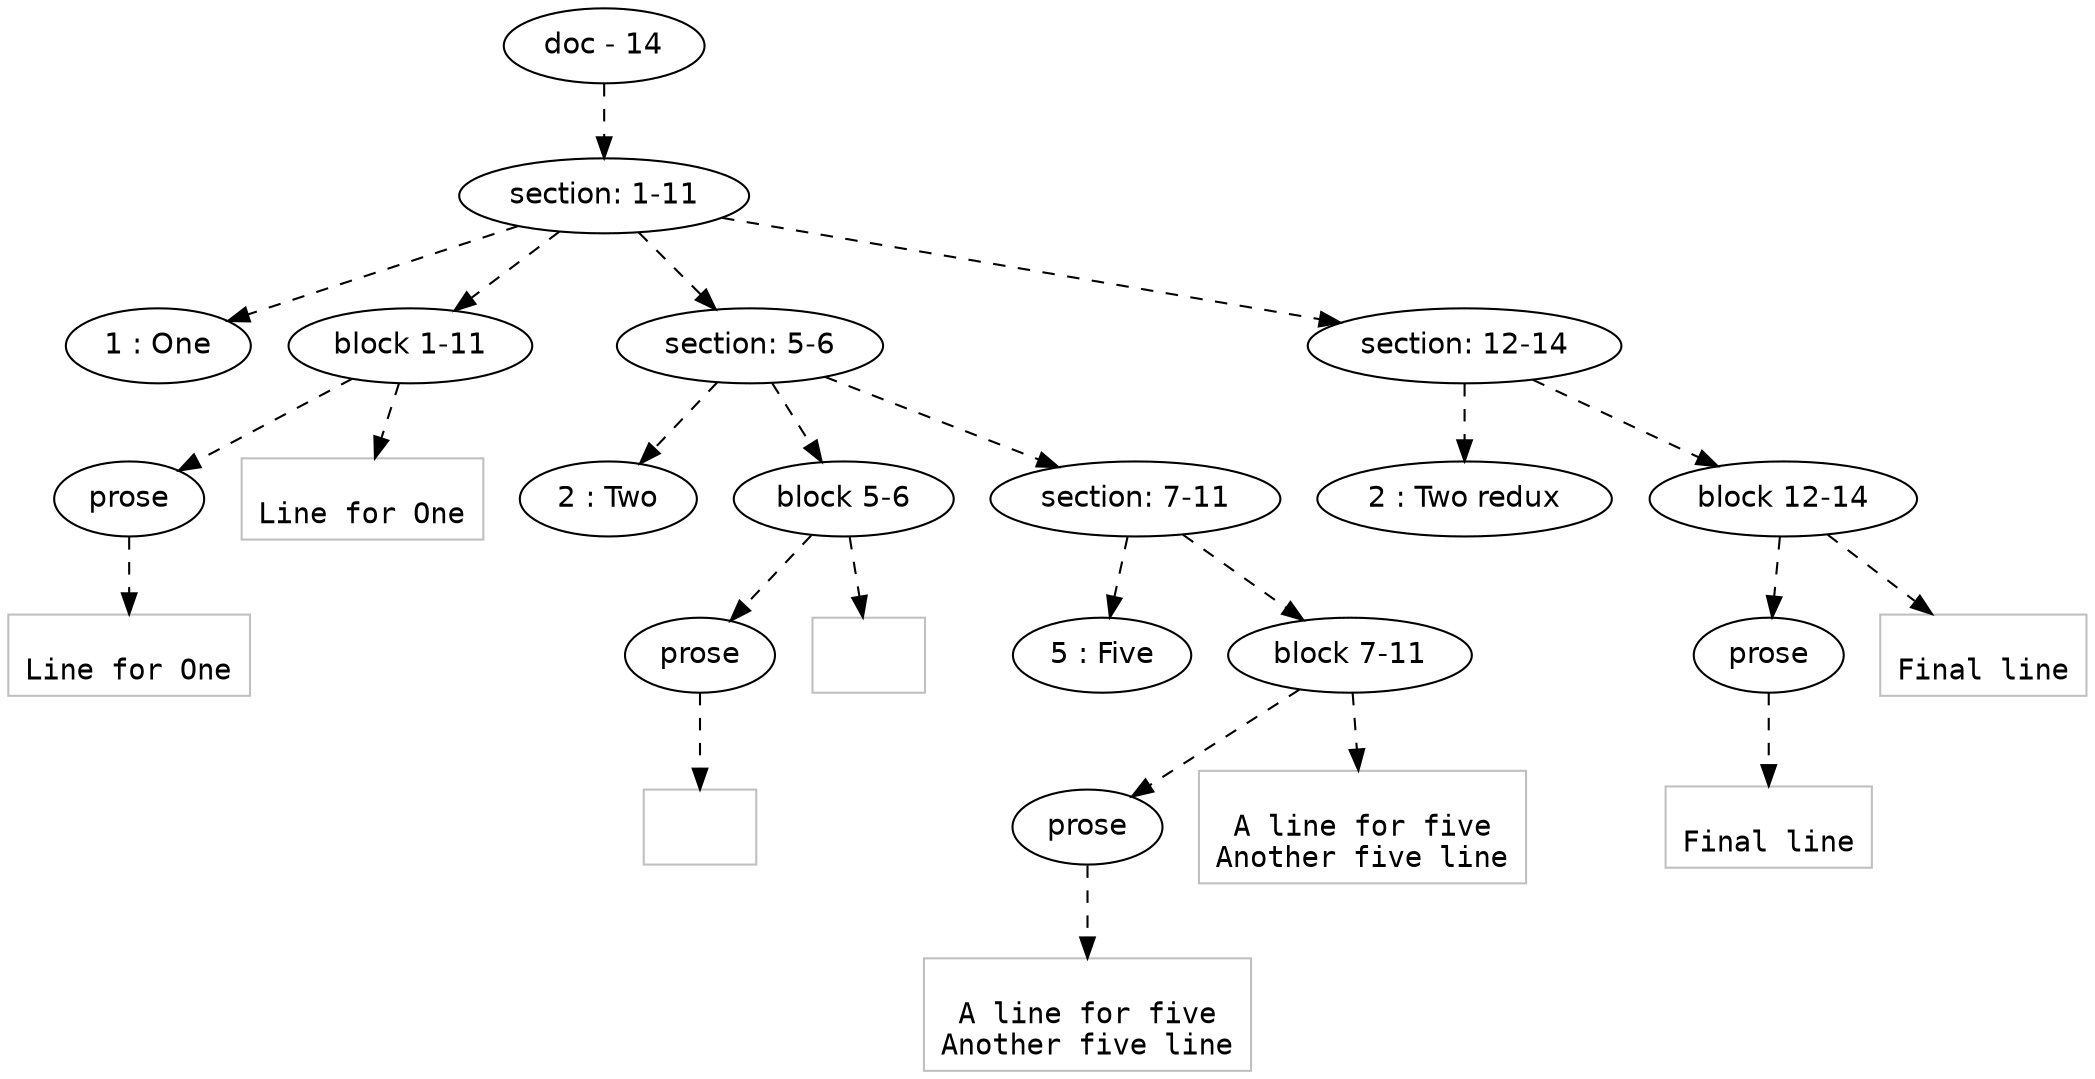 digraph hierarchy {

node [fontname=Helvetica]
edge [style=dashed]

doc_0 [label="doc - 14"]


doc_0 -> { section_1}
{rank=same; section_1}

section_1 [label="section: 1-11"]


section_1 -> { header_2 block_3 section_4 section_5}
{rank=same; header_2 block_3 section_4 section_5}

header_2 [label="1 : One"]

block_3 [label="block 1-11"]

section_4 [label="section: 5-6"]

section_5 [label="section: 12-14"]


block_3 -> { prose_6}
{rank=same; prose_6}

prose_6 [label="prose"]


prose_6 -> leaf_7
leaf_7  [color=Gray,shape=rectangle,fontname=Inconsolata,label="
Line for One
"]
block_3 -> leaf_8
leaf_8  [color=Gray,shape=rectangle,fontname=Inconsolata,label="
Line for One
"]
section_4 -> { header_9 block_10 section_11}
{rank=same; header_9 block_10 section_11}

header_9 [label="2 : Two"]

block_10 [label="block 5-6"]

section_11 [label="section: 7-11"]


block_10 -> { prose_12}
{rank=same; prose_12}

prose_12 [label="prose"]


prose_12 -> leaf_13
leaf_13  [color=Gray,shape=rectangle,fontname=Inconsolata,label=""]
block_10 -> leaf_14
leaf_14  [color=Gray,shape=rectangle,fontname=Inconsolata,label=""]
section_11 -> { header_15 block_16}
{rank=same; header_15 block_16}

header_15 [label="5 : Five"]

block_16 [label="block 7-11"]


block_16 -> { prose_17}
{rank=same; prose_17}

prose_17 [label="prose"]


prose_17 -> leaf_18
leaf_18  [color=Gray,shape=rectangle,fontname=Inconsolata,label="
A line for five
Another five line
"]
block_16 -> leaf_19
leaf_19  [color=Gray,shape=rectangle,fontname=Inconsolata,label="
A line for five
Another five line
"]
section_5 -> { header_20 block_21}
{rank=same; header_20 block_21}

header_20 [label="2 : Two redux"]

block_21 [label="block 12-14"]


block_21 -> { prose_22}
{rank=same; prose_22}

prose_22 [label="prose"]


prose_22 -> leaf_23
leaf_23  [color=Gray,shape=rectangle,fontname=Inconsolata,label="
Final line"]
block_21 -> leaf_24
leaf_24  [color=Gray,shape=rectangle,fontname=Inconsolata,label="
Final line"]

}
